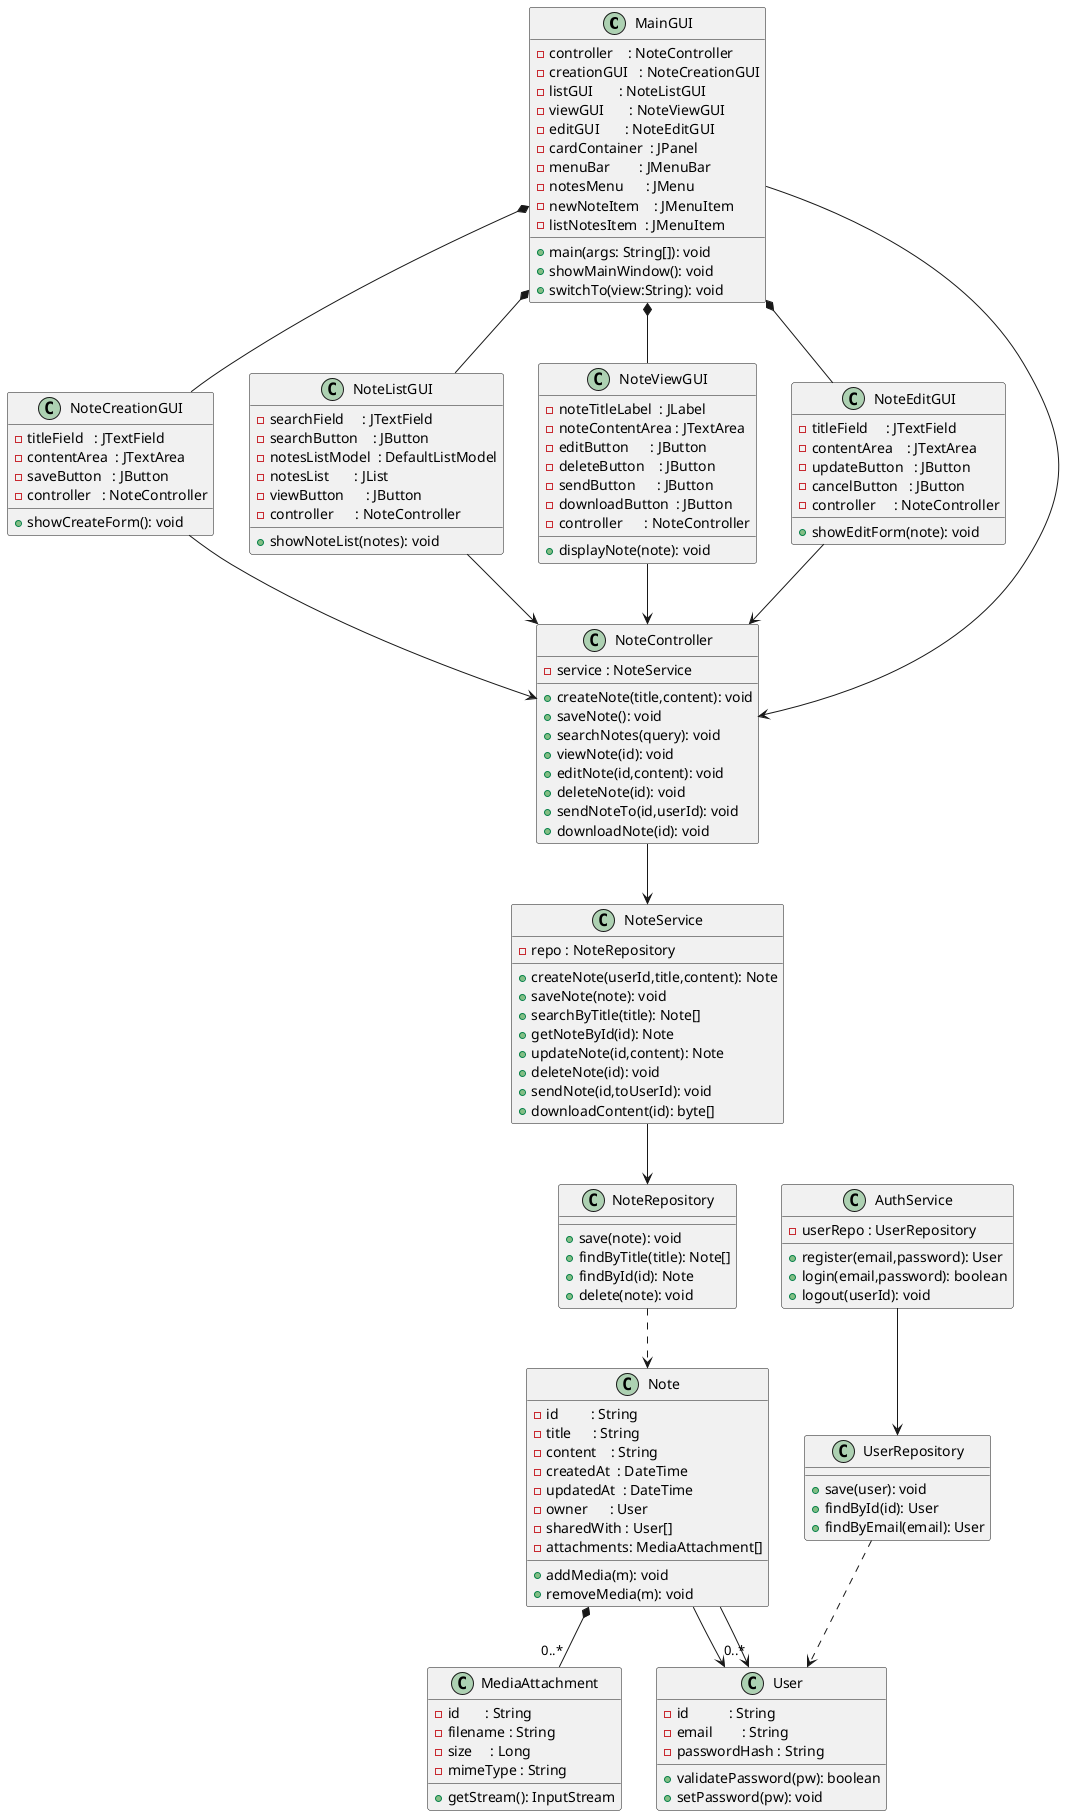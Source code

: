 @startuml
class MainGUI {
  - controller    : NoteController
  - creationGUI   : NoteCreationGUI
  - listGUI       : NoteListGUI
  - viewGUI       : NoteViewGUI
  - editGUI       : NoteEditGUI
  - cardContainer  : JPanel
  - menuBar        : JMenuBar
  - notesMenu      : JMenu
  - newNoteItem    : JMenuItem
  - listNotesItem  : JMenuItem
  + main(args: String[]): void
  + showMainWindow(): void
  + switchTo(view:String): void
}

class NoteCreationGUI {
  - titleField   : JTextField
  - contentArea  : JTextArea
  - saveButton   : JButton
  - controller   : NoteController
  + showCreateForm(): void
}

class NoteListGUI {
  - searchField     : JTextField
  - searchButton    : JButton
  - notesListModel  : DefaultListModel
  - notesList       : JList
  - viewButton      : JButton
  - controller      : NoteController
  + showNoteList(notes): void
}

class NoteViewGUI {
  - noteTitleLabel  : JLabel
  - noteContentArea : JTextArea
  - editButton      : JButton
  - deleteButton    : JButton
  - sendButton      : JButton
  - downloadButton  : JButton
  - controller      : NoteController
  + displayNote(note): void
}

class NoteEditGUI {
  - titleField     : JTextField
  - contentArea    : JTextArea
  - updateButton   : JButton
  - cancelButton   : JButton
  - controller     : NoteController
  + showEditForm(note): void
}

class NoteController {
  - service : NoteService
  + createNote(title,content): void
  + saveNote(): void
  + searchNotes(query): void
  + viewNote(id): void
  + editNote(id,content): void
  + deleteNote(id): void
  + sendNoteTo(id,userId): void
  + downloadNote(id): void
}

class NoteService {
  - repo : NoteRepository
  + createNote(userId,title,content): Note
  + saveNote(note): void
  + searchByTitle(title): Note[]
  + getNoteById(id): Note
  + updateNote(id,content): Note
  + deleteNote(id): void
  + sendNote(id,toUserId): void
  + downloadContent(id): byte[]
}

class NoteRepository {
  + save(note): void
  + findByTitle(title): Note[]
  + findById(id): Note
  + delete(note): void
}

class Note {
  - id         : String
  - title      : String
  - content    : String
  - createdAt  : DateTime
  - updatedAt  : DateTime
  - owner      : User
  - sharedWith : User[]
  - attachments: MediaAttachment[]
  + addMedia(m): void
  + removeMedia(m): void
}

class MediaAttachment {
  - id       : String
  - filename : String
  - size     : Long
  - mimeType : String
  + getStream(): InputStream
}

class User {
  - id           : String
  - email        : String
  - passwordHash : String
  + validatePassword(pw): boolean
  + setPassword(pw): void
}

class AuthService {
  - userRepo : UserRepository
  + register(email,password): User
  + login(email,password): boolean
  + logout(userId): void
}

class UserRepository {
  + save(user): void
  + findById(id): User
  + findByEmail(email): User
}

MainGUI *-- NoteCreationGUI
MainGUI *-- NoteListGUI
MainGUI *-- NoteViewGUI
MainGUI *-- NoteEditGUI
MainGUI --> NoteController

NoteCreationGUI --> NoteController
NoteListGUI     --> NoteController
NoteViewGUI     --> NoteController
NoteEditGUI     --> NoteController

NoteController --> NoteService
NoteService    --> NoteRepository
NoteRepository ..> Note

Note *-- "0..*" MediaAttachment
Note --> User
Note --> "0..*" User

AuthService --> UserRepository
UserRepository ..> User
@enduml